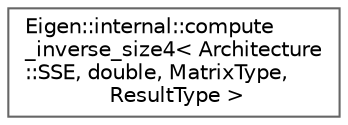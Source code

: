 digraph "类继承关系图"
{
 // LATEX_PDF_SIZE
  bgcolor="transparent";
  edge [fontname=Helvetica,fontsize=10,labelfontname=Helvetica,labelfontsize=10];
  node [fontname=Helvetica,fontsize=10,shape=box,height=0.2,width=0.4];
  rankdir="LR";
  Node0 [id="Node000000",label="Eigen::internal::compute\l_inverse_size4\< Architecture\l::SSE, double, MatrixType,\l ResultType \>",height=0.2,width=0.4,color="grey40", fillcolor="white", style="filled",URL="$struct_eigen_1_1internal_1_1compute__inverse__size4_3_01_architecture_1_1_s_s_e_00_01double_00_0ae07abd87bb6c7ddc3170cf276579ed0.html",tooltip=" "];
}
